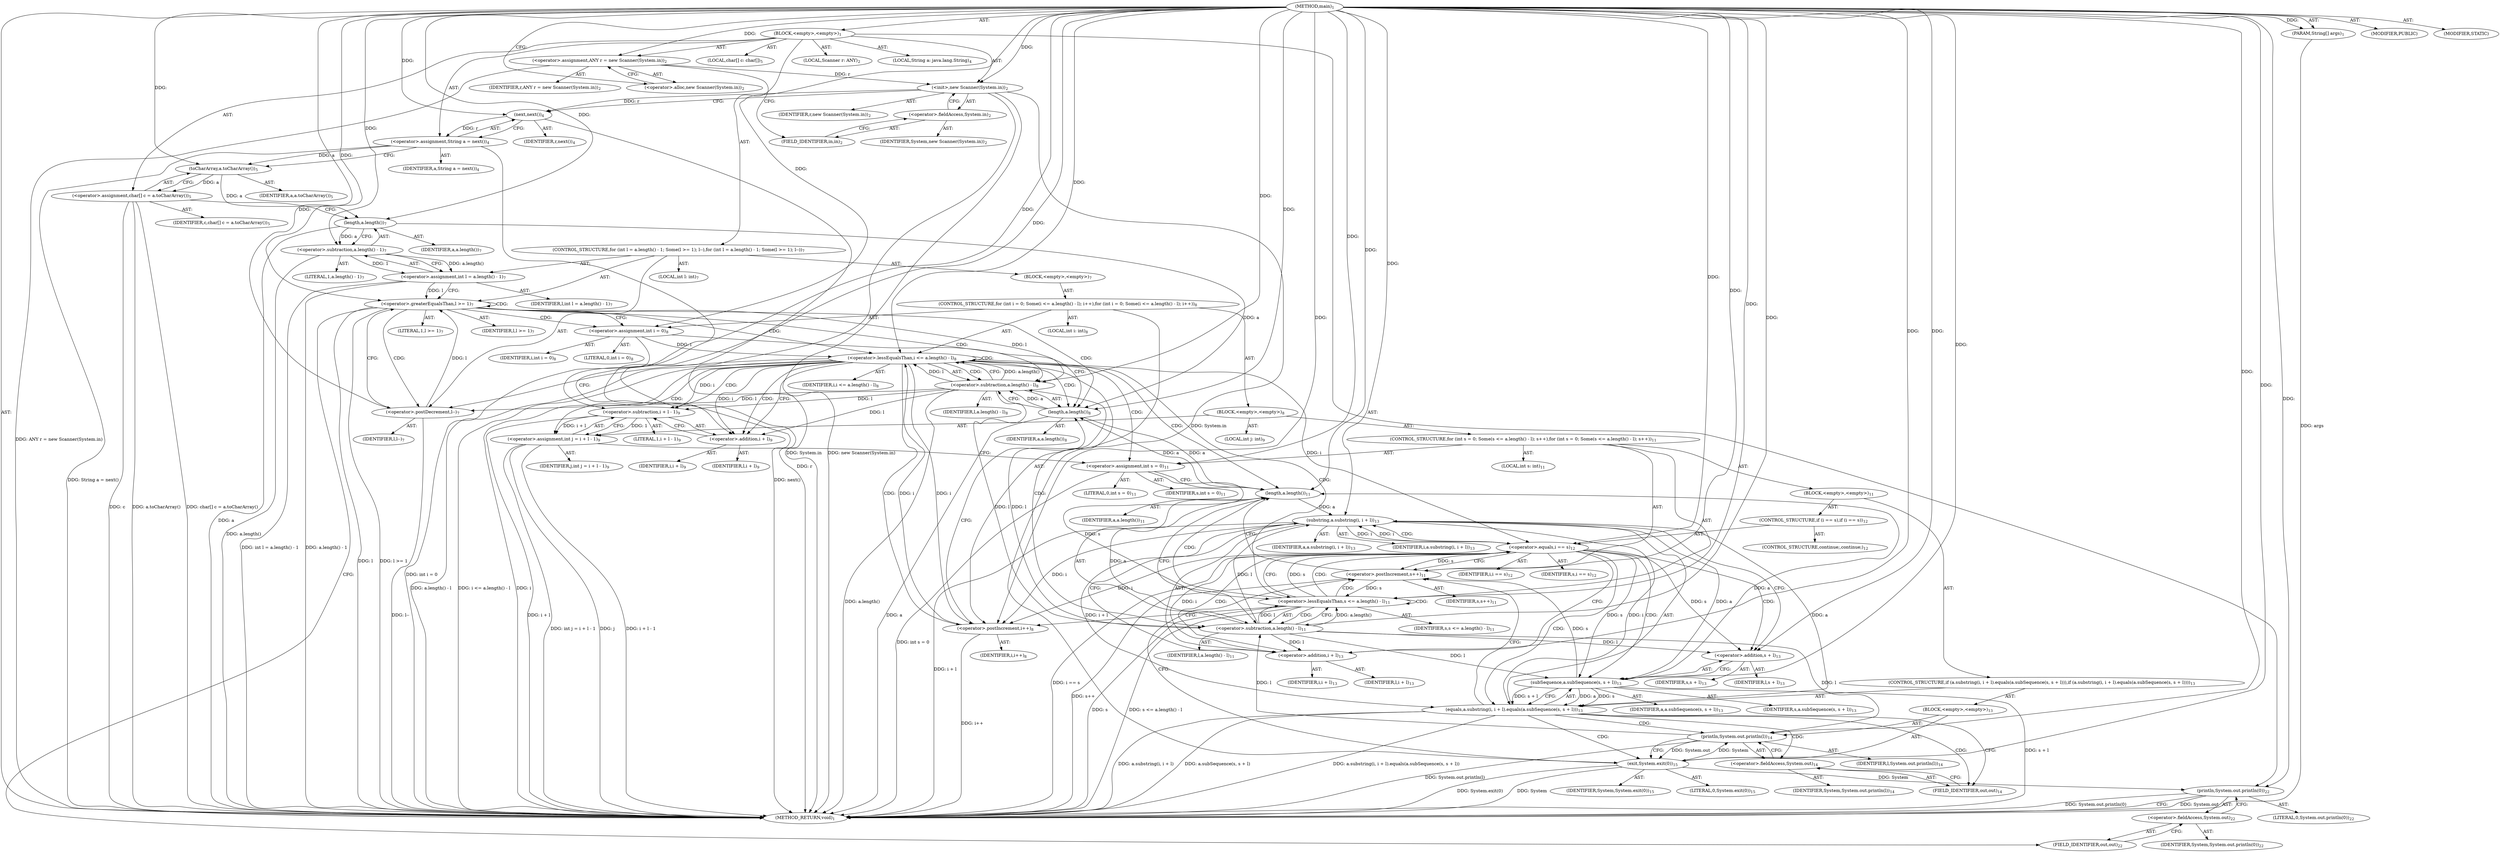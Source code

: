 digraph "main" {  
"19" [label = <(METHOD,main)<SUB>1</SUB>> ]
"20" [label = <(PARAM,String[] args)<SUB>1</SUB>> ]
"21" [label = <(BLOCK,&lt;empty&gt;,&lt;empty&gt;)<SUB>1</SUB>> ]
"4" [label = <(LOCAL,Scanner r: ANY)<SUB>2</SUB>> ]
"22" [label = <(&lt;operator&gt;.assignment,ANY r = new Scanner(System.in))<SUB>2</SUB>> ]
"23" [label = <(IDENTIFIER,r,ANY r = new Scanner(System.in))<SUB>2</SUB>> ]
"24" [label = <(&lt;operator&gt;.alloc,new Scanner(System.in))<SUB>2</SUB>> ]
"25" [label = <(&lt;init&gt;,new Scanner(System.in))<SUB>2</SUB>> ]
"3" [label = <(IDENTIFIER,r,new Scanner(System.in))<SUB>2</SUB>> ]
"26" [label = <(&lt;operator&gt;.fieldAccess,System.in)<SUB>2</SUB>> ]
"27" [label = <(IDENTIFIER,System,new Scanner(System.in))<SUB>2</SUB>> ]
"28" [label = <(FIELD_IDENTIFIER,in,in)<SUB>2</SUB>> ]
"29" [label = <(LOCAL,String a: java.lang.String)<SUB>4</SUB>> ]
"30" [label = <(&lt;operator&gt;.assignment,String a = next())<SUB>4</SUB>> ]
"31" [label = <(IDENTIFIER,a,String a = next())<SUB>4</SUB>> ]
"32" [label = <(next,next())<SUB>4</SUB>> ]
"33" [label = <(IDENTIFIER,r,next())<SUB>4</SUB>> ]
"34" [label = <(LOCAL,char[] c: char[])<SUB>5</SUB>> ]
"35" [label = <(&lt;operator&gt;.assignment,char[] c = a.toCharArray())<SUB>5</SUB>> ]
"36" [label = <(IDENTIFIER,c,char[] c = a.toCharArray())<SUB>5</SUB>> ]
"37" [label = <(toCharArray,a.toCharArray())<SUB>5</SUB>> ]
"38" [label = <(IDENTIFIER,a,a.toCharArray())<SUB>5</SUB>> ]
"39" [label = <(CONTROL_STRUCTURE,for (int l = a.length() - 1; Some(l &gt;= 1); l--),for (int l = a.length() - 1; Some(l &gt;= 1); l--))<SUB>7</SUB>> ]
"40" [label = <(LOCAL,int l: int)<SUB>7</SUB>> ]
"41" [label = <(&lt;operator&gt;.assignment,int l = a.length() - 1)<SUB>7</SUB>> ]
"42" [label = <(IDENTIFIER,l,int l = a.length() - 1)<SUB>7</SUB>> ]
"43" [label = <(&lt;operator&gt;.subtraction,a.length() - 1)<SUB>7</SUB>> ]
"44" [label = <(length,a.length())<SUB>7</SUB>> ]
"45" [label = <(IDENTIFIER,a,a.length())<SUB>7</SUB>> ]
"46" [label = <(LITERAL,1,a.length() - 1)<SUB>7</SUB>> ]
"47" [label = <(&lt;operator&gt;.greaterEqualsThan,l &gt;= 1)<SUB>7</SUB>> ]
"48" [label = <(IDENTIFIER,l,l &gt;= 1)<SUB>7</SUB>> ]
"49" [label = <(LITERAL,1,l &gt;= 1)<SUB>7</SUB>> ]
"50" [label = <(&lt;operator&gt;.postDecrement,l--)<SUB>7</SUB>> ]
"51" [label = <(IDENTIFIER,l,l--)<SUB>7</SUB>> ]
"52" [label = <(BLOCK,&lt;empty&gt;,&lt;empty&gt;)<SUB>7</SUB>> ]
"53" [label = <(CONTROL_STRUCTURE,for (int i = 0; Some(i &lt;= a.length() - l); i++),for (int i = 0; Some(i &lt;= a.length() - l); i++))<SUB>8</SUB>> ]
"54" [label = <(LOCAL,int i: int)<SUB>8</SUB>> ]
"55" [label = <(&lt;operator&gt;.assignment,int i = 0)<SUB>8</SUB>> ]
"56" [label = <(IDENTIFIER,i,int i = 0)<SUB>8</SUB>> ]
"57" [label = <(LITERAL,0,int i = 0)<SUB>8</SUB>> ]
"58" [label = <(&lt;operator&gt;.lessEqualsThan,i &lt;= a.length() - l)<SUB>8</SUB>> ]
"59" [label = <(IDENTIFIER,i,i &lt;= a.length() - l)<SUB>8</SUB>> ]
"60" [label = <(&lt;operator&gt;.subtraction,a.length() - l)<SUB>8</SUB>> ]
"61" [label = <(length,a.length())<SUB>8</SUB>> ]
"62" [label = <(IDENTIFIER,a,a.length())<SUB>8</SUB>> ]
"63" [label = <(IDENTIFIER,l,a.length() - l)<SUB>8</SUB>> ]
"64" [label = <(&lt;operator&gt;.postIncrement,i++)<SUB>8</SUB>> ]
"65" [label = <(IDENTIFIER,i,i++)<SUB>8</SUB>> ]
"66" [label = <(BLOCK,&lt;empty&gt;,&lt;empty&gt;)<SUB>8</SUB>> ]
"67" [label = <(LOCAL,int j: int)<SUB>9</SUB>> ]
"68" [label = <(&lt;operator&gt;.assignment,int j = i + l - 1)<SUB>9</SUB>> ]
"69" [label = <(IDENTIFIER,j,int j = i + l - 1)<SUB>9</SUB>> ]
"70" [label = <(&lt;operator&gt;.subtraction,i + l - 1)<SUB>9</SUB>> ]
"71" [label = <(&lt;operator&gt;.addition,i + l)<SUB>9</SUB>> ]
"72" [label = <(IDENTIFIER,i,i + l)<SUB>9</SUB>> ]
"73" [label = <(IDENTIFIER,l,i + l)<SUB>9</SUB>> ]
"74" [label = <(LITERAL,1,i + l - 1)<SUB>9</SUB>> ]
"75" [label = <(CONTROL_STRUCTURE,for (int s = 0; Some(s &lt;= a.length() - l); s++),for (int s = 0; Some(s &lt;= a.length() - l); s++))<SUB>11</SUB>> ]
"76" [label = <(LOCAL,int s: int)<SUB>11</SUB>> ]
"77" [label = <(&lt;operator&gt;.assignment,int s = 0)<SUB>11</SUB>> ]
"78" [label = <(IDENTIFIER,s,int s = 0)<SUB>11</SUB>> ]
"79" [label = <(LITERAL,0,int s = 0)<SUB>11</SUB>> ]
"80" [label = <(&lt;operator&gt;.lessEqualsThan,s &lt;= a.length() - l)<SUB>11</SUB>> ]
"81" [label = <(IDENTIFIER,s,s &lt;= a.length() - l)<SUB>11</SUB>> ]
"82" [label = <(&lt;operator&gt;.subtraction,a.length() - l)<SUB>11</SUB>> ]
"83" [label = <(length,a.length())<SUB>11</SUB>> ]
"84" [label = <(IDENTIFIER,a,a.length())<SUB>11</SUB>> ]
"85" [label = <(IDENTIFIER,l,a.length() - l)<SUB>11</SUB>> ]
"86" [label = <(&lt;operator&gt;.postIncrement,s++)<SUB>11</SUB>> ]
"87" [label = <(IDENTIFIER,s,s++)<SUB>11</SUB>> ]
"88" [label = <(BLOCK,&lt;empty&gt;,&lt;empty&gt;)<SUB>11</SUB>> ]
"89" [label = <(CONTROL_STRUCTURE,if (i == s),if (i == s))<SUB>12</SUB>> ]
"90" [label = <(&lt;operator&gt;.equals,i == s)<SUB>12</SUB>> ]
"91" [label = <(IDENTIFIER,i,i == s)<SUB>12</SUB>> ]
"92" [label = <(IDENTIFIER,s,i == s)<SUB>12</SUB>> ]
"93" [label = <(CONTROL_STRUCTURE,continue;,continue;)<SUB>12</SUB>> ]
"94" [label = <(CONTROL_STRUCTURE,if (a.substring(i, i + l).equals(a.subSequence(s, s + l))),if (a.substring(i, i + l).equals(a.subSequence(s, s + l))))<SUB>13</SUB>> ]
"95" [label = <(equals,a.substring(i, i + l).equals(a.subSequence(s, s + l)))<SUB>13</SUB>> ]
"96" [label = <(substring,a.substring(i, i + l))<SUB>13</SUB>> ]
"97" [label = <(IDENTIFIER,a,a.substring(i, i + l))<SUB>13</SUB>> ]
"98" [label = <(IDENTIFIER,i,a.substring(i, i + l))<SUB>13</SUB>> ]
"99" [label = <(&lt;operator&gt;.addition,i + l)<SUB>13</SUB>> ]
"100" [label = <(IDENTIFIER,i,i + l)<SUB>13</SUB>> ]
"101" [label = <(IDENTIFIER,l,i + l)<SUB>13</SUB>> ]
"102" [label = <(subSequence,a.subSequence(s, s + l))<SUB>13</SUB>> ]
"103" [label = <(IDENTIFIER,a,a.subSequence(s, s + l))<SUB>13</SUB>> ]
"104" [label = <(IDENTIFIER,s,a.subSequence(s, s + l))<SUB>13</SUB>> ]
"105" [label = <(&lt;operator&gt;.addition,s + l)<SUB>13</SUB>> ]
"106" [label = <(IDENTIFIER,s,s + l)<SUB>13</SUB>> ]
"107" [label = <(IDENTIFIER,l,s + l)<SUB>13</SUB>> ]
"108" [label = <(BLOCK,&lt;empty&gt;,&lt;empty&gt;)<SUB>13</SUB>> ]
"109" [label = <(println,System.out.println(l))<SUB>14</SUB>> ]
"110" [label = <(&lt;operator&gt;.fieldAccess,System.out)<SUB>14</SUB>> ]
"111" [label = <(IDENTIFIER,System,System.out.println(l))<SUB>14</SUB>> ]
"112" [label = <(FIELD_IDENTIFIER,out,out)<SUB>14</SUB>> ]
"113" [label = <(IDENTIFIER,l,System.out.println(l))<SUB>14</SUB>> ]
"114" [label = <(exit,System.exit(0))<SUB>15</SUB>> ]
"115" [label = <(IDENTIFIER,System,System.exit(0))<SUB>15</SUB>> ]
"116" [label = <(LITERAL,0,System.exit(0))<SUB>15</SUB>> ]
"117" [label = <(println,System.out.println(0))<SUB>22</SUB>> ]
"118" [label = <(&lt;operator&gt;.fieldAccess,System.out)<SUB>22</SUB>> ]
"119" [label = <(IDENTIFIER,System,System.out.println(0))<SUB>22</SUB>> ]
"120" [label = <(FIELD_IDENTIFIER,out,out)<SUB>22</SUB>> ]
"121" [label = <(LITERAL,0,System.out.println(0))<SUB>22</SUB>> ]
"122" [label = <(MODIFIER,PUBLIC)> ]
"123" [label = <(MODIFIER,STATIC)> ]
"124" [label = <(METHOD_RETURN,void)<SUB>1</SUB>> ]
  "19" -> "20"  [ label = "AST: "] 
  "19" -> "21"  [ label = "AST: "] 
  "19" -> "122"  [ label = "AST: "] 
  "19" -> "123"  [ label = "AST: "] 
  "19" -> "124"  [ label = "AST: "] 
  "21" -> "4"  [ label = "AST: "] 
  "21" -> "22"  [ label = "AST: "] 
  "21" -> "25"  [ label = "AST: "] 
  "21" -> "29"  [ label = "AST: "] 
  "21" -> "30"  [ label = "AST: "] 
  "21" -> "34"  [ label = "AST: "] 
  "21" -> "35"  [ label = "AST: "] 
  "21" -> "39"  [ label = "AST: "] 
  "21" -> "117"  [ label = "AST: "] 
  "22" -> "23"  [ label = "AST: "] 
  "22" -> "24"  [ label = "AST: "] 
  "25" -> "3"  [ label = "AST: "] 
  "25" -> "26"  [ label = "AST: "] 
  "26" -> "27"  [ label = "AST: "] 
  "26" -> "28"  [ label = "AST: "] 
  "30" -> "31"  [ label = "AST: "] 
  "30" -> "32"  [ label = "AST: "] 
  "32" -> "33"  [ label = "AST: "] 
  "35" -> "36"  [ label = "AST: "] 
  "35" -> "37"  [ label = "AST: "] 
  "37" -> "38"  [ label = "AST: "] 
  "39" -> "40"  [ label = "AST: "] 
  "39" -> "41"  [ label = "AST: "] 
  "39" -> "47"  [ label = "AST: "] 
  "39" -> "50"  [ label = "AST: "] 
  "39" -> "52"  [ label = "AST: "] 
  "41" -> "42"  [ label = "AST: "] 
  "41" -> "43"  [ label = "AST: "] 
  "43" -> "44"  [ label = "AST: "] 
  "43" -> "46"  [ label = "AST: "] 
  "44" -> "45"  [ label = "AST: "] 
  "47" -> "48"  [ label = "AST: "] 
  "47" -> "49"  [ label = "AST: "] 
  "50" -> "51"  [ label = "AST: "] 
  "52" -> "53"  [ label = "AST: "] 
  "53" -> "54"  [ label = "AST: "] 
  "53" -> "55"  [ label = "AST: "] 
  "53" -> "58"  [ label = "AST: "] 
  "53" -> "64"  [ label = "AST: "] 
  "53" -> "66"  [ label = "AST: "] 
  "55" -> "56"  [ label = "AST: "] 
  "55" -> "57"  [ label = "AST: "] 
  "58" -> "59"  [ label = "AST: "] 
  "58" -> "60"  [ label = "AST: "] 
  "60" -> "61"  [ label = "AST: "] 
  "60" -> "63"  [ label = "AST: "] 
  "61" -> "62"  [ label = "AST: "] 
  "64" -> "65"  [ label = "AST: "] 
  "66" -> "67"  [ label = "AST: "] 
  "66" -> "68"  [ label = "AST: "] 
  "66" -> "75"  [ label = "AST: "] 
  "68" -> "69"  [ label = "AST: "] 
  "68" -> "70"  [ label = "AST: "] 
  "70" -> "71"  [ label = "AST: "] 
  "70" -> "74"  [ label = "AST: "] 
  "71" -> "72"  [ label = "AST: "] 
  "71" -> "73"  [ label = "AST: "] 
  "75" -> "76"  [ label = "AST: "] 
  "75" -> "77"  [ label = "AST: "] 
  "75" -> "80"  [ label = "AST: "] 
  "75" -> "86"  [ label = "AST: "] 
  "75" -> "88"  [ label = "AST: "] 
  "77" -> "78"  [ label = "AST: "] 
  "77" -> "79"  [ label = "AST: "] 
  "80" -> "81"  [ label = "AST: "] 
  "80" -> "82"  [ label = "AST: "] 
  "82" -> "83"  [ label = "AST: "] 
  "82" -> "85"  [ label = "AST: "] 
  "83" -> "84"  [ label = "AST: "] 
  "86" -> "87"  [ label = "AST: "] 
  "88" -> "89"  [ label = "AST: "] 
  "88" -> "94"  [ label = "AST: "] 
  "89" -> "90"  [ label = "AST: "] 
  "89" -> "93"  [ label = "AST: "] 
  "90" -> "91"  [ label = "AST: "] 
  "90" -> "92"  [ label = "AST: "] 
  "94" -> "95"  [ label = "AST: "] 
  "94" -> "108"  [ label = "AST: "] 
  "95" -> "96"  [ label = "AST: "] 
  "95" -> "102"  [ label = "AST: "] 
  "96" -> "97"  [ label = "AST: "] 
  "96" -> "98"  [ label = "AST: "] 
  "96" -> "99"  [ label = "AST: "] 
  "99" -> "100"  [ label = "AST: "] 
  "99" -> "101"  [ label = "AST: "] 
  "102" -> "103"  [ label = "AST: "] 
  "102" -> "104"  [ label = "AST: "] 
  "102" -> "105"  [ label = "AST: "] 
  "105" -> "106"  [ label = "AST: "] 
  "105" -> "107"  [ label = "AST: "] 
  "108" -> "109"  [ label = "AST: "] 
  "108" -> "114"  [ label = "AST: "] 
  "109" -> "110"  [ label = "AST: "] 
  "109" -> "113"  [ label = "AST: "] 
  "110" -> "111"  [ label = "AST: "] 
  "110" -> "112"  [ label = "AST: "] 
  "114" -> "115"  [ label = "AST: "] 
  "114" -> "116"  [ label = "AST: "] 
  "117" -> "118"  [ label = "AST: "] 
  "117" -> "121"  [ label = "AST: "] 
  "118" -> "119"  [ label = "AST: "] 
  "118" -> "120"  [ label = "AST: "] 
  "22" -> "28"  [ label = "CFG: "] 
  "25" -> "32"  [ label = "CFG: "] 
  "30" -> "37"  [ label = "CFG: "] 
  "35" -> "44"  [ label = "CFG: "] 
  "117" -> "124"  [ label = "CFG: "] 
  "24" -> "22"  [ label = "CFG: "] 
  "26" -> "25"  [ label = "CFG: "] 
  "32" -> "30"  [ label = "CFG: "] 
  "37" -> "35"  [ label = "CFG: "] 
  "41" -> "47"  [ label = "CFG: "] 
  "47" -> "55"  [ label = "CFG: "] 
  "47" -> "120"  [ label = "CFG: "] 
  "50" -> "47"  [ label = "CFG: "] 
  "118" -> "117"  [ label = "CFG: "] 
  "28" -> "26"  [ label = "CFG: "] 
  "43" -> "41"  [ label = "CFG: "] 
  "120" -> "118"  [ label = "CFG: "] 
  "44" -> "43"  [ label = "CFG: "] 
  "55" -> "61"  [ label = "CFG: "] 
  "58" -> "71"  [ label = "CFG: "] 
  "58" -> "50"  [ label = "CFG: "] 
  "64" -> "61"  [ label = "CFG: "] 
  "60" -> "58"  [ label = "CFG: "] 
  "68" -> "77"  [ label = "CFG: "] 
  "61" -> "60"  [ label = "CFG: "] 
  "70" -> "68"  [ label = "CFG: "] 
  "77" -> "83"  [ label = "CFG: "] 
  "80" -> "90"  [ label = "CFG: "] 
  "80" -> "64"  [ label = "CFG: "] 
  "86" -> "83"  [ label = "CFG: "] 
  "71" -> "70"  [ label = "CFG: "] 
  "82" -> "80"  [ label = "CFG: "] 
  "83" -> "82"  [ label = "CFG: "] 
  "90" -> "86"  [ label = "CFG: "] 
  "90" -> "99"  [ label = "CFG: "] 
  "95" -> "112"  [ label = "CFG: "] 
  "95" -> "86"  [ label = "CFG: "] 
  "96" -> "105"  [ label = "CFG: "] 
  "102" -> "95"  [ label = "CFG: "] 
  "109" -> "114"  [ label = "CFG: "] 
  "114" -> "86"  [ label = "CFG: "] 
  "99" -> "96"  [ label = "CFG: "] 
  "105" -> "102"  [ label = "CFG: "] 
  "110" -> "109"  [ label = "CFG: "] 
  "112" -> "110"  [ label = "CFG: "] 
  "19" -> "24"  [ label = "CFG: "] 
  "20" -> "124"  [ label = "DDG: args"] 
  "22" -> "124"  [ label = "DDG: ANY r = new Scanner(System.in)"] 
  "25" -> "124"  [ label = "DDG: System.in"] 
  "25" -> "124"  [ label = "DDG: new Scanner(System.in)"] 
  "32" -> "124"  [ label = "DDG: r"] 
  "30" -> "124"  [ label = "DDG: next()"] 
  "30" -> "124"  [ label = "DDG: String a = next()"] 
  "35" -> "124"  [ label = "DDG: c"] 
  "35" -> "124"  [ label = "DDG: a.toCharArray()"] 
  "35" -> "124"  [ label = "DDG: char[] c = a.toCharArray()"] 
  "44" -> "124"  [ label = "DDG: a"] 
  "43" -> "124"  [ label = "DDG: a.length()"] 
  "41" -> "124"  [ label = "DDG: a.length() - 1"] 
  "41" -> "124"  [ label = "DDG: int l = a.length() - 1"] 
  "47" -> "124"  [ label = "DDG: l"] 
  "47" -> "124"  [ label = "DDG: l &gt;= 1"] 
  "117" -> "124"  [ label = "DDG: System.out"] 
  "117" -> "124"  [ label = "DDG: System.out.println(0)"] 
  "55" -> "124"  [ label = "DDG: int i = 0"] 
  "58" -> "124"  [ label = "DDG: i"] 
  "61" -> "124"  [ label = "DDG: a"] 
  "60" -> "124"  [ label = "DDG: a.length()"] 
  "58" -> "124"  [ label = "DDG: a.length() - l"] 
  "58" -> "124"  [ label = "DDG: i &lt;= a.length() - l"] 
  "50" -> "124"  [ label = "DDG: l--"] 
  "68" -> "124"  [ label = "DDG: j"] 
  "70" -> "124"  [ label = "DDG: i + l"] 
  "68" -> "124"  [ label = "DDG: i + l - 1"] 
  "68" -> "124"  [ label = "DDG: int j = i + l - 1"] 
  "77" -> "124"  [ label = "DDG: int s = 0"] 
  "80" -> "124"  [ label = "DDG: s"] 
  "80" -> "124"  [ label = "DDG: s &lt;= a.length() - l"] 
  "64" -> "124"  [ label = "DDG: i++"] 
  "90" -> "124"  [ label = "DDG: i == s"] 
  "96" -> "124"  [ label = "DDG: i + l"] 
  "95" -> "124"  [ label = "DDG: a.substring(i, i + l)"] 
  "102" -> "124"  [ label = "DDG: s + l"] 
  "95" -> "124"  [ label = "DDG: a.subSequence(s, s + l)"] 
  "95" -> "124"  [ label = "DDG: a.substring(i, i + l).equals(a.subSequence(s, s + l))"] 
  "109" -> "124"  [ label = "DDG: System.out.println(l)"] 
  "114" -> "124"  [ label = "DDG: System"] 
  "114" -> "124"  [ label = "DDG: System.exit(0)"] 
  "86" -> "124"  [ label = "DDG: s++"] 
  "19" -> "20"  [ label = "DDG: "] 
  "19" -> "22"  [ label = "DDG: "] 
  "32" -> "30"  [ label = "DDG: r"] 
  "37" -> "35"  [ label = "DDG: a"] 
  "22" -> "25"  [ label = "DDG: r"] 
  "19" -> "25"  [ label = "DDG: "] 
  "43" -> "41"  [ label = "DDG: a.length()"] 
  "43" -> "41"  [ label = "DDG: 1"] 
  "114" -> "117"  [ label = "DDG: System"] 
  "19" -> "117"  [ label = "DDG: "] 
  "25" -> "32"  [ label = "DDG: r"] 
  "19" -> "32"  [ label = "DDG: "] 
  "30" -> "37"  [ label = "DDG: a"] 
  "19" -> "37"  [ label = "DDG: "] 
  "41" -> "47"  [ label = "DDG: l"] 
  "50" -> "47"  [ label = "DDG: l"] 
  "19" -> "47"  [ label = "DDG: "] 
  "60" -> "50"  [ label = "DDG: l"] 
  "19" -> "50"  [ label = "DDG: "] 
  "44" -> "43"  [ label = "DDG: a"] 
  "19" -> "43"  [ label = "DDG: "] 
  "19" -> "55"  [ label = "DDG: "] 
  "37" -> "44"  [ label = "DDG: a"] 
  "19" -> "44"  [ label = "DDG: "] 
  "55" -> "58"  [ label = "DDG: i"] 
  "64" -> "58"  [ label = "DDG: i"] 
  "19" -> "58"  [ label = "DDG: "] 
  "60" -> "58"  [ label = "DDG: a.length()"] 
  "60" -> "58"  [ label = "DDG: l"] 
  "90" -> "64"  [ label = "DDG: i"] 
  "96" -> "64"  [ label = "DDG: i"] 
  "19" -> "64"  [ label = "DDG: "] 
  "58" -> "64"  [ label = "DDG: i"] 
  "70" -> "68"  [ label = "DDG: i + l"] 
  "70" -> "68"  [ label = "DDG: 1"] 
  "61" -> "60"  [ label = "DDG: a"] 
  "47" -> "60"  [ label = "DDG: l"] 
  "82" -> "60"  [ label = "DDG: l"] 
  "19" -> "60"  [ label = "DDG: "] 
  "19" -> "77"  [ label = "DDG: "] 
  "44" -> "61"  [ label = "DDG: a"] 
  "83" -> "61"  [ label = "DDG: a"] 
  "19" -> "61"  [ label = "DDG: "] 
  "58" -> "70"  [ label = "DDG: i"] 
  "19" -> "70"  [ label = "DDG: "] 
  "60" -> "70"  [ label = "DDG: l"] 
  "77" -> "80"  [ label = "DDG: s"] 
  "86" -> "80"  [ label = "DDG: s"] 
  "19" -> "80"  [ label = "DDG: "] 
  "82" -> "80"  [ label = "DDG: a.length()"] 
  "82" -> "80"  [ label = "DDG: l"] 
  "90" -> "86"  [ label = "DDG: s"] 
  "102" -> "86"  [ label = "DDG: s"] 
  "19" -> "86"  [ label = "DDG: "] 
  "58" -> "71"  [ label = "DDG: i"] 
  "19" -> "71"  [ label = "DDG: "] 
  "60" -> "71"  [ label = "DDG: l"] 
  "83" -> "82"  [ label = "DDG: a"] 
  "109" -> "82"  [ label = "DDG: l"] 
  "19" -> "82"  [ label = "DDG: "] 
  "60" -> "82"  [ label = "DDG: l"] 
  "61" -> "83"  [ label = "DDG: a"] 
  "102" -> "83"  [ label = "DDG: a"] 
  "19" -> "83"  [ label = "DDG: "] 
  "96" -> "90"  [ label = "DDG: i"] 
  "19" -> "90"  [ label = "DDG: "] 
  "58" -> "90"  [ label = "DDG: i"] 
  "80" -> "90"  [ label = "DDG: s"] 
  "96" -> "95"  [ label = "DDG: a"] 
  "96" -> "95"  [ label = "DDG: i"] 
  "96" -> "95"  [ label = "DDG: i + l"] 
  "102" -> "95"  [ label = "DDG: a"] 
  "102" -> "95"  [ label = "DDG: s"] 
  "102" -> "95"  [ label = "DDG: s + l"] 
  "83" -> "96"  [ label = "DDG: a"] 
  "19" -> "96"  [ label = "DDG: "] 
  "90" -> "96"  [ label = "DDG: i"] 
  "82" -> "96"  [ label = "DDG: l"] 
  "96" -> "102"  [ label = "DDG: a"] 
  "19" -> "102"  [ label = "DDG: "] 
  "90" -> "102"  [ label = "DDG: s"] 
  "82" -> "102"  [ label = "DDG: l"] 
  "114" -> "109"  [ label = "DDG: System"] 
  "19" -> "109"  [ label = "DDG: "] 
  "82" -> "109"  [ label = "DDG: l"] 
  "25" -> "114"  [ label = "DDG: System.in"] 
  "109" -> "114"  [ label = "DDG: System.out"] 
  "19" -> "114"  [ label = "DDG: "] 
  "90" -> "99"  [ label = "DDG: i"] 
  "19" -> "99"  [ label = "DDG: "] 
  "82" -> "99"  [ label = "DDG: l"] 
  "90" -> "105"  [ label = "DDG: s"] 
  "19" -> "105"  [ label = "DDG: "] 
  "82" -> "105"  [ label = "DDG: l"] 
  "47" -> "47"  [ label = "CDG: "] 
  "47" -> "60"  [ label = "CDG: "] 
  "47" -> "50"  [ label = "CDG: "] 
  "47" -> "58"  [ label = "CDG: "] 
  "47" -> "61"  [ label = "CDG: "] 
  "47" -> "55"  [ label = "CDG: "] 
  "58" -> "68"  [ label = "CDG: "] 
  "58" -> "60"  [ label = "CDG: "] 
  "58" -> "77"  [ label = "CDG: "] 
  "58" -> "64"  [ label = "CDG: "] 
  "58" -> "82"  [ label = "CDG: "] 
  "58" -> "80"  [ label = "CDG: "] 
  "58" -> "58"  [ label = "CDG: "] 
  "58" -> "61"  [ label = "CDG: "] 
  "58" -> "83"  [ label = "CDG: "] 
  "58" -> "71"  [ label = "CDG: "] 
  "58" -> "70"  [ label = "CDG: "] 
  "80" -> "82"  [ label = "CDG: "] 
  "80" -> "90"  [ label = "CDG: "] 
  "80" -> "80"  [ label = "CDG: "] 
  "80" -> "83"  [ label = "CDG: "] 
  "80" -> "86"  [ label = "CDG: "] 
  "90" -> "96"  [ label = "CDG: "] 
  "90" -> "99"  [ label = "CDG: "] 
  "90" -> "102"  [ label = "CDG: "] 
  "90" -> "95"  [ label = "CDG: "] 
  "90" -> "105"  [ label = "CDG: "] 
  "95" -> "114"  [ label = "CDG: "] 
  "95" -> "112"  [ label = "CDG: "] 
  "95" -> "110"  [ label = "CDG: "] 
  "95" -> "109"  [ label = "CDG: "] 
}
